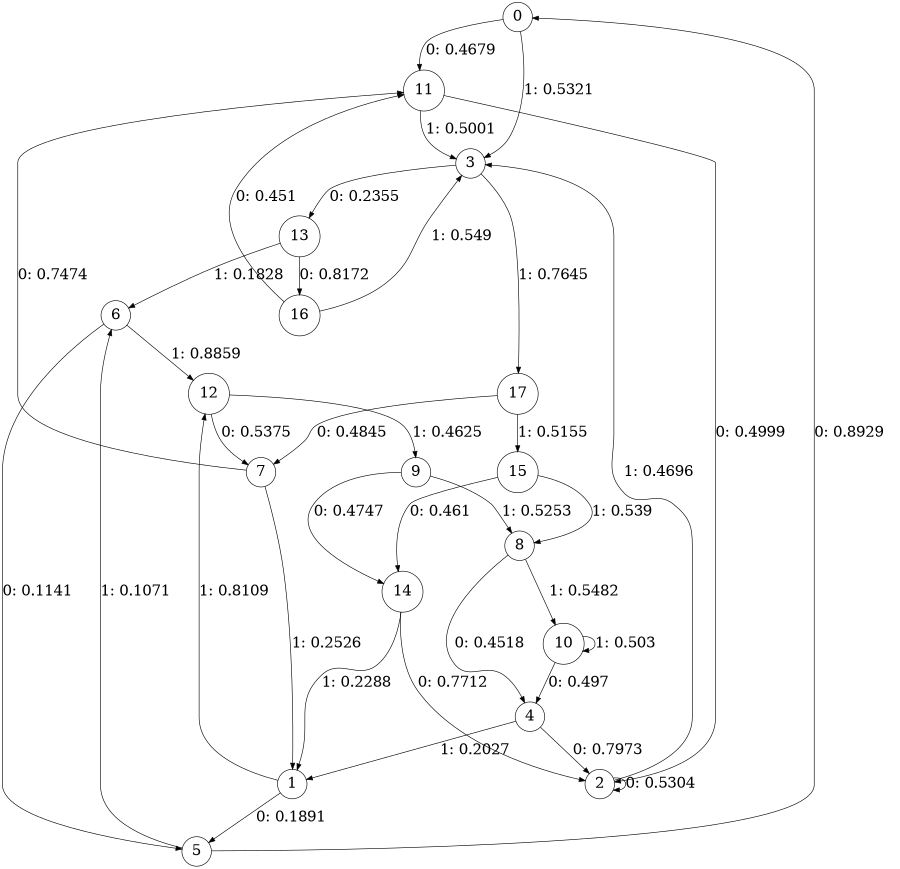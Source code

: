 digraph "ch15concat_phase3_L5" {
size = "6,8.5";
ratio = "fill";
node [shape = circle];
node [fontsize = 24];
edge [fontsize = 24];
0 -> 11 [label = "0: 0.4679   "];
0 -> 3 [label = "1: 0.5321   "];
1 -> 5 [label = "0: 0.1891   "];
1 -> 12 [label = "1: 0.8109   "];
2 -> 2 [label = "0: 0.5304   "];
2 -> 3 [label = "1: 0.4696   "];
3 -> 13 [label = "0: 0.2355   "];
3 -> 17 [label = "1: 0.7645   "];
4 -> 2 [label = "0: 0.7973   "];
4 -> 1 [label = "1: 0.2027   "];
5 -> 0 [label = "0: 0.8929   "];
5 -> 6 [label = "1: 0.1071   "];
6 -> 5 [label = "0: 0.1141   "];
6 -> 12 [label = "1: 0.8859   "];
7 -> 11 [label = "0: 0.7474   "];
7 -> 1 [label = "1: 0.2526   "];
8 -> 4 [label = "0: 0.4518   "];
8 -> 10 [label = "1: 0.5482   "];
9 -> 14 [label = "0: 0.4747   "];
9 -> 8 [label = "1: 0.5253   "];
10 -> 4 [label = "0: 0.497    "];
10 -> 10 [label = "1: 0.503    "];
11 -> 2 [label = "0: 0.4999   "];
11 -> 3 [label = "1: 0.5001   "];
12 -> 7 [label = "0: 0.5375   "];
12 -> 9 [label = "1: 0.4625   "];
13 -> 16 [label = "0: 0.8172   "];
13 -> 6 [label = "1: 0.1828   "];
14 -> 2 [label = "0: 0.7712   "];
14 -> 1 [label = "1: 0.2288   "];
15 -> 14 [label = "0: 0.461    "];
15 -> 8 [label = "1: 0.539    "];
16 -> 11 [label = "0: 0.451    "];
16 -> 3 [label = "1: 0.549    "];
17 -> 7 [label = "0: 0.4845   "];
17 -> 15 [label = "1: 0.5155   "];
}